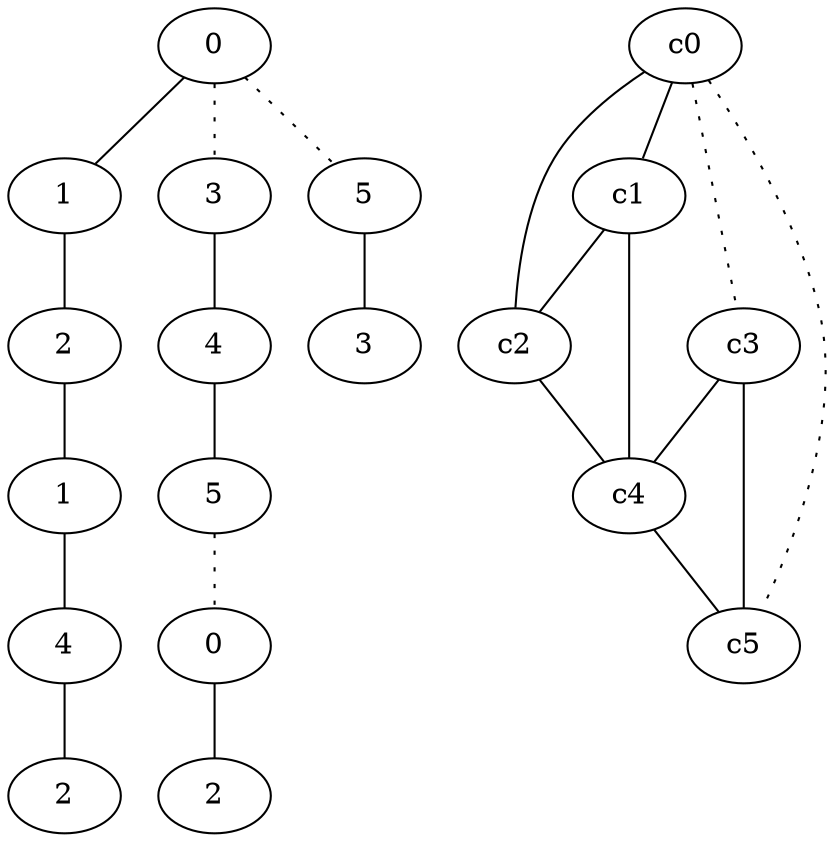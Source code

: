 graph {
a0[label=0];
a1[label=1];
a2[label=2];
a3[label=1];
a4[label=4];
a5[label=2];
a6[label=3];
a7[label=4];
a8[label=5];
a9[label=0];
a10[label=2];
a11[label=5];
a12[label=3];
a0 -- a1;
a0 -- a6 [style=dotted];
a0 -- a11 [style=dotted];
a1 -- a2;
a2 -- a3;
a3 -- a4;
a4 -- a5;
a6 -- a7;
a7 -- a8;
a8 -- a9 [style=dotted];
a9 -- a10;
a11 -- a12;
c0 -- c1;
c0 -- c2;
c0 -- c3 [style=dotted];
c0 -- c5 [style=dotted];
c1 -- c2;
c1 -- c4;
c2 -- c4;
c3 -- c4;
c3 -- c5;
c4 -- c5;
}
